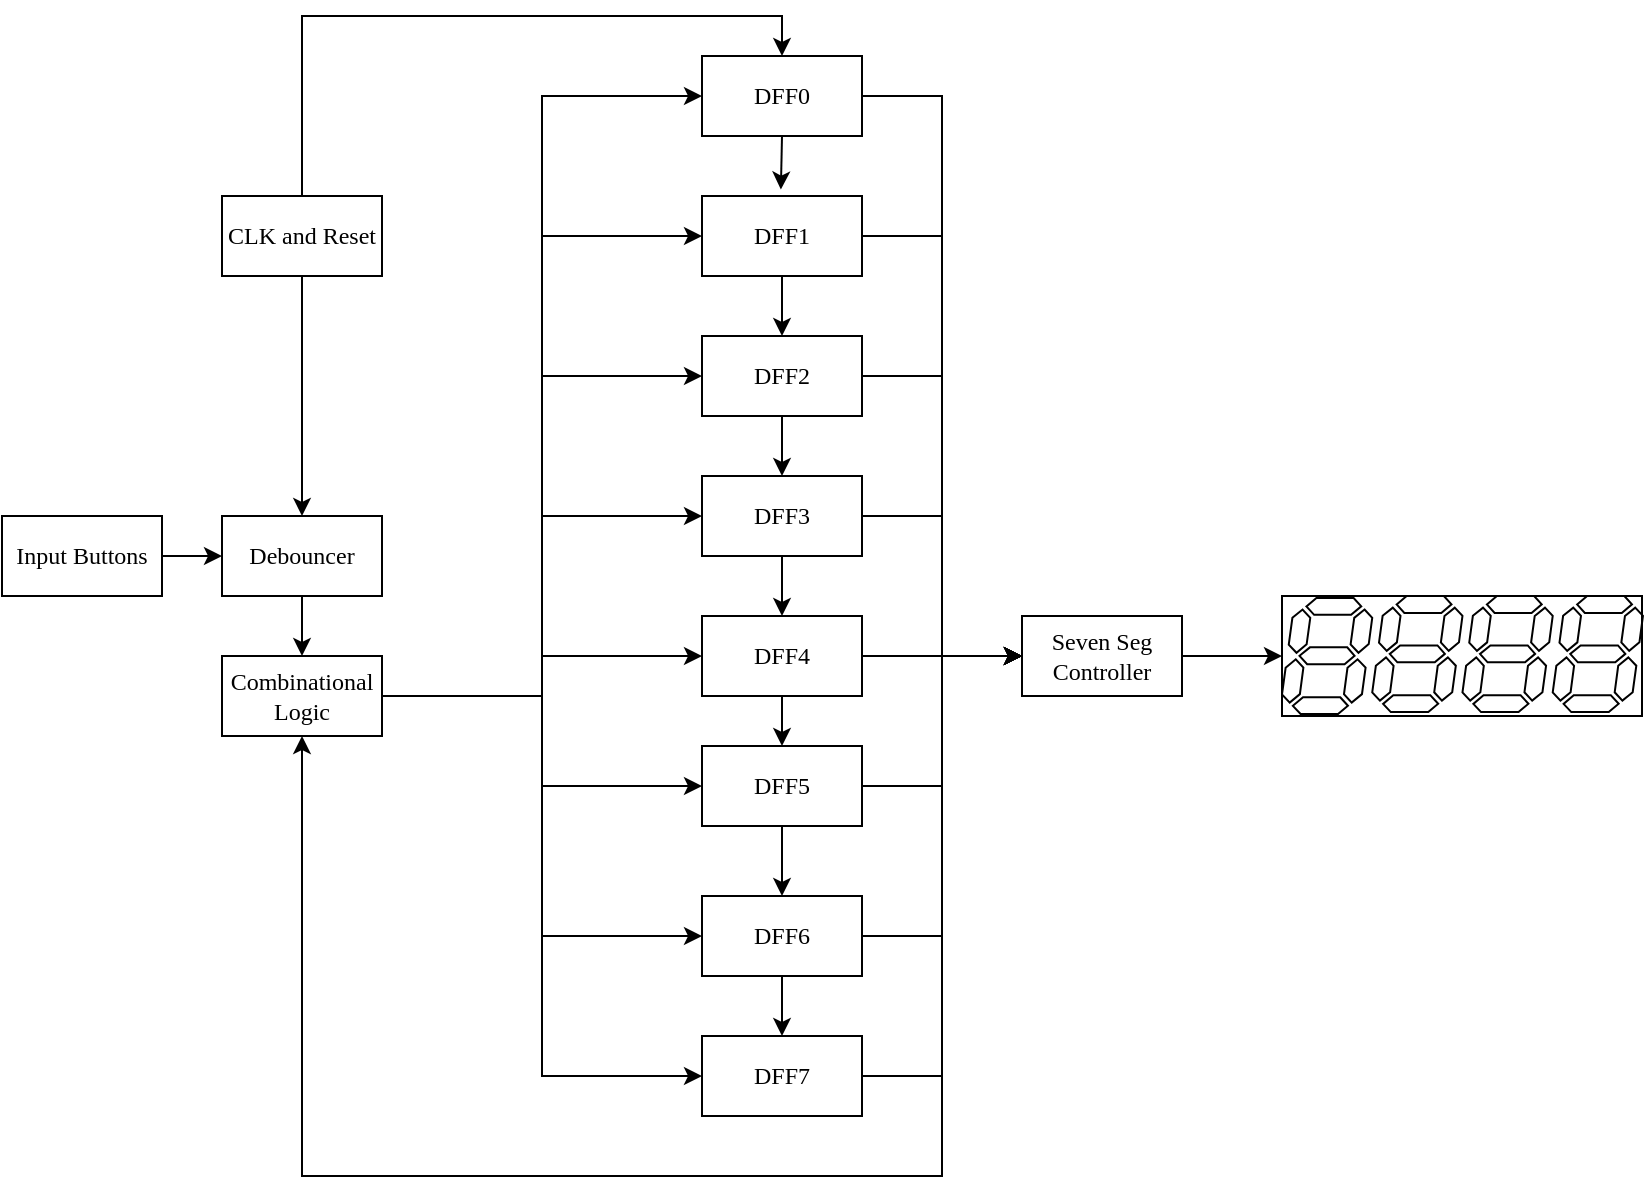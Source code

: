 <mxfile version="21.1.1" type="device">
  <diagram name="Page-1" id="b520641d-4fe3-3701-9064-5fc419738815">
    <mxGraphModel dx="700" dy="446" grid="1" gridSize="10" guides="1" tooltips="1" connect="1" arrows="1" fold="1" page="1" pageScale="1" pageWidth="1100" pageHeight="850" background="none" math="0" shadow="0">
      <root>
        <mxCell id="0" />
        <mxCell id="1" parent="0" />
        <mxCell id="Ob08jAPnSEszlqGdP0W3-1" style="edgeStyle=orthogonalEdgeStyle;rounded=0;orthogonalLoop=1;jettySize=auto;html=1;exitX=1;exitY=0.5;exitDx=0;exitDy=0;entryX=0;entryY=0.5;entryDx=0;entryDy=0;" edge="1" parent="1" source="uqGk0ng3a3tmMUe4CBW8-1" target="uqGk0ng3a3tmMUe4CBW8-13">
          <mxGeometry relative="1" as="geometry" />
        </mxCell>
        <mxCell id="Ob08jAPnSEszlqGdP0W3-30" style="edgeStyle=orthogonalEdgeStyle;rounded=0;orthogonalLoop=1;jettySize=auto;html=1;exitX=0.5;exitY=1;exitDx=0;exitDy=0;entryX=0.493;entryY=-0.081;entryDx=0;entryDy=0;entryPerimeter=0;" edge="1" parent="1" source="uqGk0ng3a3tmMUe4CBW8-1" target="uqGk0ng3a3tmMUe4CBW8-2">
          <mxGeometry relative="1" as="geometry" />
        </mxCell>
        <mxCell id="uqGk0ng3a3tmMUe4CBW8-1" value="DFF0" style="rounded=0;whiteSpace=wrap;html=1;fillColor=none;fontFamily=Times New Roman;" parent="1" vertex="1">
          <mxGeometry x="360" y="80" width="80" height="40" as="geometry" />
        </mxCell>
        <mxCell id="Ob08jAPnSEszlqGdP0W3-4" style="edgeStyle=orthogonalEdgeStyle;rounded=0;orthogonalLoop=1;jettySize=auto;html=1;exitX=1;exitY=0.5;exitDx=0;exitDy=0;entryX=0;entryY=0.5;entryDx=0;entryDy=0;" edge="1" parent="1" source="uqGk0ng3a3tmMUe4CBW8-2" target="uqGk0ng3a3tmMUe4CBW8-13">
          <mxGeometry relative="1" as="geometry" />
        </mxCell>
        <mxCell id="Ob08jAPnSEszlqGdP0W3-31" style="edgeStyle=orthogonalEdgeStyle;rounded=0;orthogonalLoop=1;jettySize=auto;html=1;exitX=0.5;exitY=1;exitDx=0;exitDy=0;entryX=0.5;entryY=0;entryDx=0;entryDy=0;" edge="1" parent="1" source="uqGk0ng3a3tmMUe4CBW8-2" target="uqGk0ng3a3tmMUe4CBW8-5">
          <mxGeometry relative="1" as="geometry" />
        </mxCell>
        <mxCell id="uqGk0ng3a3tmMUe4CBW8-2" value="DFF1" style="rounded=0;whiteSpace=wrap;html=1;fillColor=none;fontFamily=Times New Roman;" parent="1" vertex="1">
          <mxGeometry x="360" y="150" width="80" height="40" as="geometry" />
        </mxCell>
        <mxCell id="Ob08jAPnSEszlqGdP0W3-5" style="edgeStyle=orthogonalEdgeStyle;rounded=0;orthogonalLoop=1;jettySize=auto;html=1;exitX=1;exitY=0.5;exitDx=0;exitDy=0;entryX=0;entryY=0.5;entryDx=0;entryDy=0;" edge="1" parent="1" source="uqGk0ng3a3tmMUe4CBW8-5" target="uqGk0ng3a3tmMUe4CBW8-13">
          <mxGeometry relative="1" as="geometry" />
        </mxCell>
        <mxCell id="Ob08jAPnSEszlqGdP0W3-32" style="edgeStyle=orthogonalEdgeStyle;rounded=0;orthogonalLoop=1;jettySize=auto;html=1;exitX=0.5;exitY=1;exitDx=0;exitDy=0;" edge="1" parent="1" source="uqGk0ng3a3tmMUe4CBW8-5" target="uqGk0ng3a3tmMUe4CBW8-6">
          <mxGeometry relative="1" as="geometry" />
        </mxCell>
        <mxCell id="uqGk0ng3a3tmMUe4CBW8-5" value="DFF2" style="rounded=0;whiteSpace=wrap;html=1;fillColor=none;fontFamily=Times New Roman;" parent="1" vertex="1">
          <mxGeometry x="360" y="220" width="80" height="40" as="geometry" />
        </mxCell>
        <mxCell id="Ob08jAPnSEszlqGdP0W3-8" style="edgeStyle=orthogonalEdgeStyle;rounded=0;orthogonalLoop=1;jettySize=auto;html=1;exitX=1;exitY=0.5;exitDx=0;exitDy=0;entryX=0;entryY=0.5;entryDx=0;entryDy=0;" edge="1" parent="1" source="uqGk0ng3a3tmMUe4CBW8-6" target="uqGk0ng3a3tmMUe4CBW8-13">
          <mxGeometry relative="1" as="geometry" />
        </mxCell>
        <mxCell id="Ob08jAPnSEszlqGdP0W3-33" style="edgeStyle=orthogonalEdgeStyle;rounded=0;orthogonalLoop=1;jettySize=auto;html=1;exitX=0.5;exitY=1;exitDx=0;exitDy=0;entryX=0.5;entryY=0;entryDx=0;entryDy=0;" edge="1" parent="1" source="uqGk0ng3a3tmMUe4CBW8-6" target="uqGk0ng3a3tmMUe4CBW8-9">
          <mxGeometry relative="1" as="geometry" />
        </mxCell>
        <mxCell id="uqGk0ng3a3tmMUe4CBW8-6" value="DFF3" style="rounded=0;whiteSpace=wrap;html=1;fillColor=none;fontFamily=Times New Roman;" parent="1" vertex="1">
          <mxGeometry x="360" y="290" width="80" height="40" as="geometry" />
        </mxCell>
        <mxCell id="Ob08jAPnSEszlqGdP0W3-13" style="edgeStyle=orthogonalEdgeStyle;rounded=0;orthogonalLoop=1;jettySize=auto;html=1;exitX=1;exitY=0.5;exitDx=0;exitDy=0;entryX=0;entryY=0.5;entryDx=0;entryDy=0;" edge="1" parent="1" source="uqGk0ng3a3tmMUe4CBW8-7" target="uqGk0ng3a3tmMUe4CBW8-13">
          <mxGeometry relative="1" as="geometry" />
        </mxCell>
        <mxCell id="Ob08jAPnSEszlqGdP0W3-37" style="edgeStyle=orthogonalEdgeStyle;rounded=0;orthogonalLoop=1;jettySize=auto;html=1;exitX=0.5;exitY=1;exitDx=0;exitDy=0;entryX=0.5;entryY=0;entryDx=0;entryDy=0;" edge="1" parent="1" source="uqGk0ng3a3tmMUe4CBW8-7" target="Ob08jAPnSEszlqGdP0W3-2">
          <mxGeometry relative="1" as="geometry" />
        </mxCell>
        <mxCell id="uqGk0ng3a3tmMUe4CBW8-7" value="DFF6" style="rounded=0;whiteSpace=wrap;html=1;fillColor=none;fontFamily=Times New Roman;" parent="1" vertex="1">
          <mxGeometry x="360" y="500" width="80" height="40" as="geometry" />
        </mxCell>
        <mxCell id="Ob08jAPnSEszlqGdP0W3-12" style="edgeStyle=orthogonalEdgeStyle;rounded=0;orthogonalLoop=1;jettySize=auto;html=1;exitX=1;exitY=0.5;exitDx=0;exitDy=0;entryX=0;entryY=0.5;entryDx=0;entryDy=0;" edge="1" parent="1" source="uqGk0ng3a3tmMUe4CBW8-8" target="uqGk0ng3a3tmMUe4CBW8-13">
          <mxGeometry relative="1" as="geometry" />
        </mxCell>
        <mxCell id="Ob08jAPnSEszlqGdP0W3-36" style="edgeStyle=orthogonalEdgeStyle;rounded=0;orthogonalLoop=1;jettySize=auto;html=1;exitX=0.5;exitY=1;exitDx=0;exitDy=0;entryX=0.5;entryY=0;entryDx=0;entryDy=0;" edge="1" parent="1" source="uqGk0ng3a3tmMUe4CBW8-8" target="uqGk0ng3a3tmMUe4CBW8-7">
          <mxGeometry relative="1" as="geometry" />
        </mxCell>
        <mxCell id="uqGk0ng3a3tmMUe4CBW8-8" value="DFF5" style="rounded=0;whiteSpace=wrap;html=1;fillColor=none;fontFamily=Times New Roman;" parent="1" vertex="1">
          <mxGeometry x="360" y="425" width="80" height="40" as="geometry" />
        </mxCell>
        <mxCell id="Ob08jAPnSEszlqGdP0W3-11" style="edgeStyle=orthogonalEdgeStyle;rounded=0;orthogonalLoop=1;jettySize=auto;html=1;exitX=1;exitY=0.5;exitDx=0;exitDy=0;entryX=0;entryY=0.5;entryDx=0;entryDy=0;" edge="1" parent="1" source="uqGk0ng3a3tmMUe4CBW8-9" target="uqGk0ng3a3tmMUe4CBW8-13">
          <mxGeometry relative="1" as="geometry" />
        </mxCell>
        <mxCell id="Ob08jAPnSEszlqGdP0W3-34" style="edgeStyle=orthogonalEdgeStyle;rounded=0;orthogonalLoop=1;jettySize=auto;html=1;exitX=0.5;exitY=1;exitDx=0;exitDy=0;entryX=0.5;entryY=0;entryDx=0;entryDy=0;" edge="1" parent="1" source="uqGk0ng3a3tmMUe4CBW8-9" target="uqGk0ng3a3tmMUe4CBW8-8">
          <mxGeometry relative="1" as="geometry" />
        </mxCell>
        <mxCell id="uqGk0ng3a3tmMUe4CBW8-9" value="DFF4" style="rounded=0;whiteSpace=wrap;html=1;fillColor=none;fontFamily=Times New Roman;" parent="1" vertex="1">
          <mxGeometry x="360" y="360" width="80" height="40" as="geometry" />
        </mxCell>
        <mxCell id="Ob08jAPnSEszlqGdP0W3-15" style="edgeStyle=orthogonalEdgeStyle;rounded=0;orthogonalLoop=1;jettySize=auto;html=1;exitX=1;exitY=0.5;exitDx=0;exitDy=0;entryX=0;entryY=0.5;entryDx=0;entryDy=0;" edge="1" parent="1" source="uqGk0ng3a3tmMUe4CBW8-13" target="uqGk0ng3a3tmMUe4CBW8-20">
          <mxGeometry relative="1" as="geometry" />
        </mxCell>
        <mxCell id="uqGk0ng3a3tmMUe4CBW8-13" value="Seven Seg Controller" style="rounded=0;whiteSpace=wrap;html=1;fillColor=none;fontFamily=Times New Roman;" parent="1" vertex="1">
          <mxGeometry x="520" y="360" width="80" height="40" as="geometry" />
        </mxCell>
        <mxCell id="Ob08jAPnSEszlqGdP0W3-3" style="edgeStyle=orthogonalEdgeStyle;rounded=0;orthogonalLoop=1;jettySize=auto;html=1;exitX=1;exitY=0.5;exitDx=0;exitDy=0;entryX=0;entryY=0.5;entryDx=0;entryDy=0;" edge="1" parent="1" source="Ob08jAPnSEszlqGdP0W3-2" target="uqGk0ng3a3tmMUe4CBW8-13">
          <mxGeometry relative="1" as="geometry" />
        </mxCell>
        <mxCell id="Ob08jAPnSEszlqGdP0W3-2" value="DFF7" style="rounded=0;whiteSpace=wrap;html=1;fillColor=none;fontFamily=Times New Roman;" vertex="1" parent="1">
          <mxGeometry x="360" y="570" width="80" height="40" as="geometry" />
        </mxCell>
        <mxCell id="Ob08jAPnSEszlqGdP0W3-14" value="" style="group;fillColor=none;" vertex="1" connectable="0" parent="1">
          <mxGeometry x="650" y="350" width="180.48" height="60" as="geometry" />
        </mxCell>
        <mxCell id="uqGk0ng3a3tmMUe4CBW8-16" value="" style="verticalLabelPosition=bottom;shadow=0;dashed=0;align=center;html=1;verticalAlign=top;shape=mxgraph.electrical.opto_electronics.7_segment_display;pointerEvents=1;" parent="Ob08jAPnSEszlqGdP0W3-14" vertex="1">
          <mxGeometry y="0.98" width="45.12" height="58.05" as="geometry" />
        </mxCell>
        <mxCell id="uqGk0ng3a3tmMUe4CBW8-17" value="" style="verticalLabelPosition=bottom;shadow=0;dashed=0;align=center;html=1;verticalAlign=top;shape=mxgraph.electrical.opto_electronics.7_segment_display;pointerEvents=1;" parent="Ob08jAPnSEszlqGdP0W3-14" vertex="1">
          <mxGeometry x="45.12" width="45.12" height="58.05" as="geometry" />
        </mxCell>
        <mxCell id="uqGk0ng3a3tmMUe4CBW8-18" value="" style="verticalLabelPosition=bottom;shadow=0;dashed=0;align=center;html=1;verticalAlign=top;shape=mxgraph.electrical.opto_electronics.7_segment_display;pointerEvents=1;" parent="Ob08jAPnSEszlqGdP0W3-14" vertex="1">
          <mxGeometry x="90.24" width="45.12" height="58.05" as="geometry" />
        </mxCell>
        <mxCell id="uqGk0ng3a3tmMUe4CBW8-19" value="" style="verticalLabelPosition=bottom;shadow=0;dashed=0;align=center;html=1;verticalAlign=top;shape=mxgraph.electrical.opto_electronics.7_segment_display;pointerEvents=1;" parent="Ob08jAPnSEszlqGdP0W3-14" vertex="1">
          <mxGeometry x="135.36" width="45.12" height="58.05" as="geometry" />
        </mxCell>
        <mxCell id="uqGk0ng3a3tmMUe4CBW8-20" value="" style="rounded=0;whiteSpace=wrap;html=1;fillColor=none;fontFamily=Times New Roman;" parent="Ob08jAPnSEszlqGdP0W3-14" vertex="1">
          <mxGeometry width="180" height="60" as="geometry" />
        </mxCell>
        <mxCell id="Ob08jAPnSEszlqGdP0W3-22" style="edgeStyle=orthogonalEdgeStyle;rounded=0;orthogonalLoop=1;jettySize=auto;html=1;exitX=1;exitY=0.5;exitDx=0;exitDy=0;entryX=0;entryY=0.5;entryDx=0;entryDy=0;" edge="1" parent="1" source="Ob08jAPnSEszlqGdP0W3-16" target="Ob08jAPnSEszlqGdP0W3-2">
          <mxGeometry relative="1" as="geometry" />
        </mxCell>
        <mxCell id="Ob08jAPnSEszlqGdP0W3-23" style="edgeStyle=orthogonalEdgeStyle;rounded=0;orthogonalLoop=1;jettySize=auto;html=1;exitX=1;exitY=0.5;exitDx=0;exitDy=0;entryX=0;entryY=0.5;entryDx=0;entryDy=0;" edge="1" parent="1" source="Ob08jAPnSEszlqGdP0W3-16" target="uqGk0ng3a3tmMUe4CBW8-7">
          <mxGeometry relative="1" as="geometry" />
        </mxCell>
        <mxCell id="Ob08jAPnSEszlqGdP0W3-24" style="edgeStyle=orthogonalEdgeStyle;rounded=0;orthogonalLoop=1;jettySize=auto;html=1;exitX=1;exitY=0.5;exitDx=0;exitDy=0;entryX=0;entryY=0.5;entryDx=0;entryDy=0;" edge="1" parent="1" source="Ob08jAPnSEszlqGdP0W3-16" target="uqGk0ng3a3tmMUe4CBW8-8">
          <mxGeometry relative="1" as="geometry" />
        </mxCell>
        <mxCell id="Ob08jAPnSEszlqGdP0W3-25" style="edgeStyle=orthogonalEdgeStyle;rounded=0;orthogonalLoop=1;jettySize=auto;html=1;exitX=1;exitY=0.5;exitDx=0;exitDy=0;entryX=0;entryY=0.5;entryDx=0;entryDy=0;" edge="1" parent="1" source="Ob08jAPnSEszlqGdP0W3-16" target="uqGk0ng3a3tmMUe4CBW8-9">
          <mxGeometry relative="1" as="geometry" />
        </mxCell>
        <mxCell id="Ob08jAPnSEszlqGdP0W3-26" style="edgeStyle=orthogonalEdgeStyle;rounded=0;orthogonalLoop=1;jettySize=auto;html=1;exitX=1;exitY=0.5;exitDx=0;exitDy=0;entryX=0;entryY=0.5;entryDx=0;entryDy=0;" edge="1" parent="1" source="Ob08jAPnSEszlqGdP0W3-16" target="uqGk0ng3a3tmMUe4CBW8-6">
          <mxGeometry relative="1" as="geometry" />
        </mxCell>
        <mxCell id="Ob08jAPnSEszlqGdP0W3-27" style="edgeStyle=orthogonalEdgeStyle;rounded=0;orthogonalLoop=1;jettySize=auto;html=1;exitX=1;exitY=0.5;exitDx=0;exitDy=0;entryX=0;entryY=0.5;entryDx=0;entryDy=0;" edge="1" parent="1" source="Ob08jAPnSEszlqGdP0W3-16" target="uqGk0ng3a3tmMUe4CBW8-5">
          <mxGeometry relative="1" as="geometry" />
        </mxCell>
        <mxCell id="Ob08jAPnSEszlqGdP0W3-28" style="edgeStyle=orthogonalEdgeStyle;rounded=0;orthogonalLoop=1;jettySize=auto;html=1;exitX=1;exitY=0.5;exitDx=0;exitDy=0;entryX=0;entryY=0.5;entryDx=0;entryDy=0;" edge="1" parent="1" source="Ob08jAPnSEszlqGdP0W3-16" target="uqGk0ng3a3tmMUe4CBW8-2">
          <mxGeometry relative="1" as="geometry" />
        </mxCell>
        <mxCell id="Ob08jAPnSEszlqGdP0W3-29" style="edgeStyle=orthogonalEdgeStyle;rounded=0;orthogonalLoop=1;jettySize=auto;html=1;exitX=1;exitY=0.5;exitDx=0;exitDy=0;entryX=0;entryY=0.5;entryDx=0;entryDy=0;" edge="1" parent="1" source="Ob08jAPnSEszlqGdP0W3-16" target="uqGk0ng3a3tmMUe4CBW8-1">
          <mxGeometry relative="1" as="geometry" />
        </mxCell>
        <mxCell id="Ob08jAPnSEszlqGdP0W3-16" value="Combinational Logic" style="rounded=0;whiteSpace=wrap;html=1;fillColor=none;fontFamily=Times New Roman;" vertex="1" parent="1">
          <mxGeometry x="120" y="380" width="80" height="40" as="geometry" />
        </mxCell>
        <mxCell id="Ob08jAPnSEszlqGdP0W3-44" style="edgeStyle=orthogonalEdgeStyle;rounded=0;orthogonalLoop=1;jettySize=auto;html=1;exitX=1;exitY=0.5;exitDx=0;exitDy=0;entryX=0;entryY=0.5;entryDx=0;entryDy=0;" edge="1" parent="1" source="Ob08jAPnSEszlqGdP0W3-17" target="Ob08jAPnSEszlqGdP0W3-18">
          <mxGeometry relative="1" as="geometry" />
        </mxCell>
        <mxCell id="Ob08jAPnSEszlqGdP0W3-17" value="Input Buttons" style="rounded=0;whiteSpace=wrap;html=1;fillColor=none;fontFamily=Times New Roman;" vertex="1" parent="1">
          <mxGeometry x="10" y="310" width="80" height="40" as="geometry" />
        </mxCell>
        <mxCell id="Ob08jAPnSEszlqGdP0W3-20" style="edgeStyle=orthogonalEdgeStyle;rounded=0;orthogonalLoop=1;jettySize=auto;html=1;exitX=0.5;exitY=1;exitDx=0;exitDy=0;entryX=0.5;entryY=0;entryDx=0;entryDy=0;" edge="1" parent="1" source="Ob08jAPnSEszlqGdP0W3-18" target="Ob08jAPnSEszlqGdP0W3-16">
          <mxGeometry relative="1" as="geometry" />
        </mxCell>
        <mxCell id="Ob08jAPnSEszlqGdP0W3-18" value="Debouncer" style="rounded=0;whiteSpace=wrap;html=1;fillColor=none;fontFamily=Times New Roman;" vertex="1" parent="1">
          <mxGeometry x="120" y="310" width="80" height="40" as="geometry" />
        </mxCell>
        <mxCell id="Ob08jAPnSEszlqGdP0W3-21" value="" style="endArrow=classic;html=1;rounded=0;entryX=0.5;entryY=1;entryDx=0;entryDy=0;" edge="1" parent="1" target="Ob08jAPnSEszlqGdP0W3-16">
          <mxGeometry width="50" height="50" relative="1" as="geometry">
            <mxPoint x="480" y="590" as="sourcePoint" />
            <mxPoint x="300" y="470" as="targetPoint" />
            <Array as="points">
              <mxPoint x="480" y="590" />
              <mxPoint x="480" y="640" />
              <mxPoint x="160" y="640" />
            </Array>
          </mxGeometry>
        </mxCell>
        <mxCell id="Ob08jAPnSEszlqGdP0W3-41" style="edgeStyle=orthogonalEdgeStyle;rounded=0;orthogonalLoop=1;jettySize=auto;html=1;exitX=0.5;exitY=0;exitDx=0;exitDy=0;entryX=0.5;entryY=0;entryDx=0;entryDy=0;" edge="1" parent="1" source="Ob08jAPnSEszlqGdP0W3-38" target="uqGk0ng3a3tmMUe4CBW8-1">
          <mxGeometry relative="1" as="geometry" />
        </mxCell>
        <mxCell id="Ob08jAPnSEszlqGdP0W3-45" style="edgeStyle=orthogonalEdgeStyle;rounded=0;orthogonalLoop=1;jettySize=auto;html=1;exitX=0.5;exitY=1;exitDx=0;exitDy=0;entryX=0.5;entryY=0;entryDx=0;entryDy=0;" edge="1" parent="1" source="Ob08jAPnSEszlqGdP0W3-38" target="Ob08jAPnSEszlqGdP0W3-18">
          <mxGeometry relative="1" as="geometry" />
        </mxCell>
        <mxCell id="Ob08jAPnSEszlqGdP0W3-38" value="CLK and Reset" style="rounded=0;whiteSpace=wrap;html=1;fillColor=none;fontFamily=Times New Roman;" vertex="1" parent="1">
          <mxGeometry x="120" y="150" width="80" height="40" as="geometry" />
        </mxCell>
      </root>
    </mxGraphModel>
  </diagram>
</mxfile>
